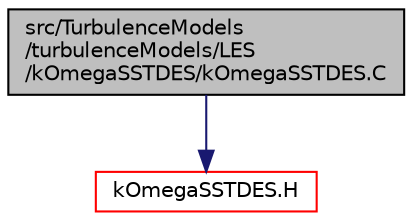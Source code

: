digraph "src/TurbulenceModels/turbulenceModels/LES/kOmegaSSTDES/kOmegaSSTDES.C"
{
  bgcolor="transparent";
  edge [fontname="Helvetica",fontsize="10",labelfontname="Helvetica",labelfontsize="10"];
  node [fontname="Helvetica",fontsize="10",shape=record];
  Node1 [label="src/TurbulenceModels\l/turbulenceModels/LES\l/kOmegaSSTDES/kOmegaSSTDES.C",height=0.2,width=0.4,color="black", fillcolor="grey75", style="filled", fontcolor="black"];
  Node1 -> Node2 [color="midnightblue",fontsize="10",style="solid",fontname="Helvetica"];
  Node2 [label="kOmegaSSTDES.H",height=0.2,width=0.4,color="red",URL="$a10794.html"];
}
